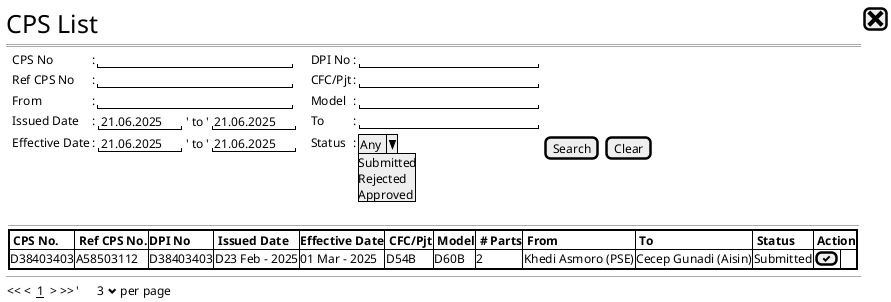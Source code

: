 @startsalt
{
  <size:25>CPS List |[<size:25><&x>]|*
  ==
  {
    .|CPS No            |: |"                        "|                 |.|.|DPI No      |: |"                      "|*|*
    .|Ref CPS No        |: |"                        "|                 |.|.|CFC/Pjt     |: |"                      "|*|*
    .|From              |: |"                        "|                 |.|.|Model       |: |"                      "|*|*
    .|Issued Date       |: {|"21.06.2025"|' to '|"21.06.2025"|}         |.|.|To          |: |"                      "|*
    .|Effective Date    |: {|"21.06.2025"|' to '|"21.06.2025"|}         |.|.|Status      |: | ^Any^Submitted^Rejected^Approved^ |* { [Search]| }* { [Clear]| }*
  }
  .
  .
  {   
    .
    {
      --
      {+
          {#
            |<b> CPS No. |<b> Ref CPS No. |<b>DPI No|<b> Issued Date  | <b>Effective Date |<b> CFC/Pjt   |<b> Model  |<b> # Parts        |<b> From               |<b> To                 |<b> Status       |<b> Action       |*|*
            |D38403403   |A58503112       |D38403403|D23 Feb - 2025   | 01 Mar - 2025     |D54B          | D60B      | 2                 | Khedi Asmoro (PSE)    |  Cecep Gunadi (Aisin) |                 |     Submitted   | [<&check>]|.|*
          }
      }
    }
  }
  --
  {
  << <  __1__  > >>  |'      3 <&chevron-bottom> per page |*
  }  
}
@endsalt
